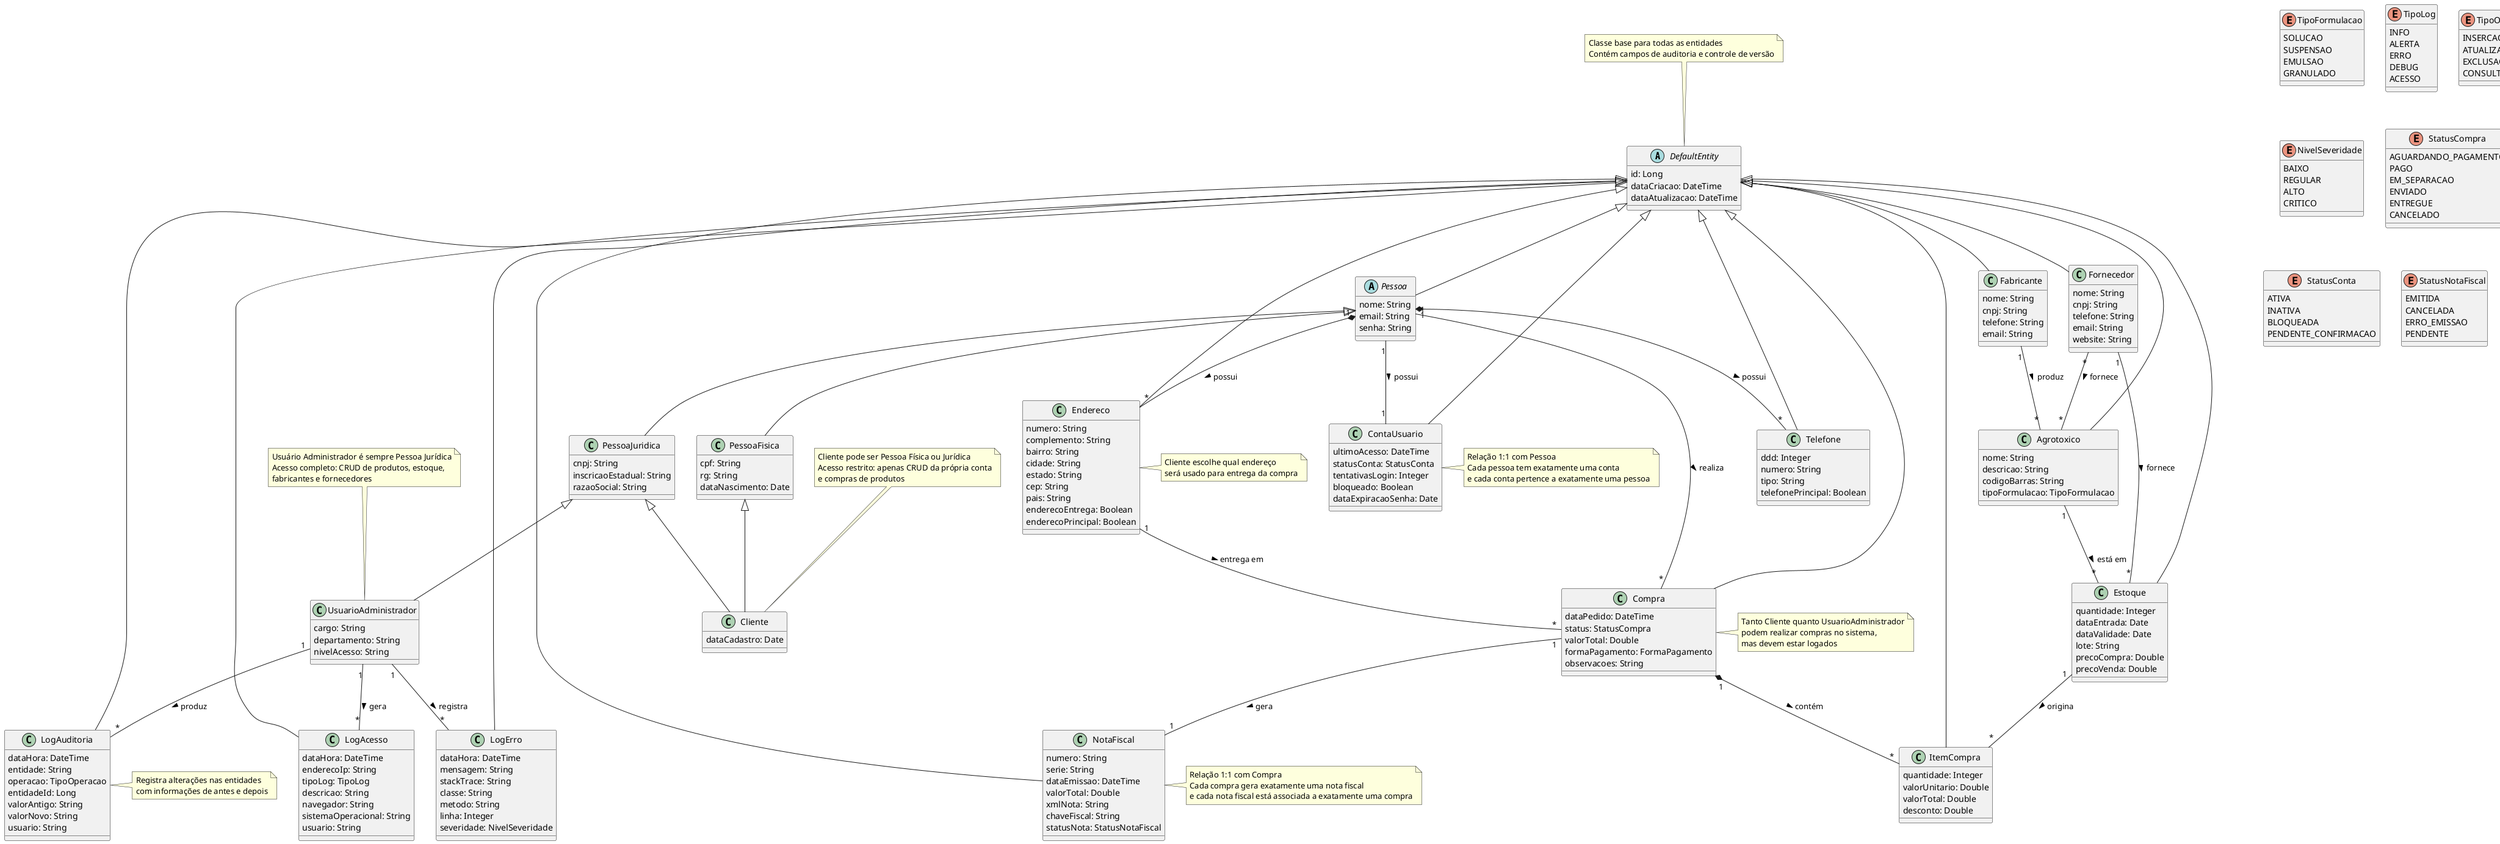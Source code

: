@startuml

abstract class DefaultEntity {
  id: Long
  dataCriacao: DateTime
  dataAtualizacao: DateTime
}

abstract class Pessoa {
  nome: String
  email: String
  senha: String
}

class PessoaFisica {
  cpf: String
  rg: String
  dataNascimento: Date
}

class PessoaJuridica {
  cnpj: String
  inscricaoEstadual: String
  razaoSocial: String
}

class Cliente {
  dataCadastro: Date
}

class UsuarioAdministrador {
  cargo: String
  departamento: String
  nivelAcesso: String
}

class Endereco {
  numero: String
  complemento: String
  bairro: String
  cidade: String
  estado: String
  cep: String
  pais: String
  enderecoEntrega: Boolean
  enderecoPrincipal: Boolean
}

class Telefone {
  ddd: Integer
  numero: String
  tipo: String
  telefonePrincipal: Boolean
}

class Fabricante {
  nome: String
  cnpj: String
  telefone: String
  email: String
}

class Agrotoxico {
  nome: String
  descricao: String
  codigoBarras: String
  tipoFormulacao: TipoFormulacao
}

class Fornecedor {
  nome: String
  cnpj: String
  telefone: String
  email: String
  website: String
}

class Estoque {
  quantidade: Integer
  dataEntrada: Date
  dataValidade: Date
  lote: String
  precoCompra: Double
  precoVenda: Double
}

class Compra {
  dataPedido: DateTime
  status: StatusCompra
  valorTotal: Double
  formaPagamento: FormaPagamento
  observacoes: String
}

class ItemCompra {
  quantidade: Integer
  valorUnitario: Double
  valorTotal: Double
  desconto: Double
}

class LogAcesso {
  dataHora: DateTime
  enderecoIp: String
  tipoLog: TipoLog
  descricao: String
  navegador: String
  sistemaOperacional: String
  usuario: String
}

class LogAuditoria {
  dataHora: DateTime
  entidade: String
  operacao: TipoOperacao
  entidadeId: Long
  valorAntigo: String
  valorNovo: String
  usuario: String
}

class LogErro {
  dataHora: DateTime
  mensagem: String
  stackTrace: String
  classe: String
  metodo: String
  linha: Integer
  severidade: NivelSeveridade
}

class ContaUsuario {
  ultimoAcesso: DateTime
  statusConta: StatusConta
  tentativasLogin: Integer
  bloqueado: Boolean
  dataExpiracaoSenha: Date
}

class NotaFiscal {
  numero: String
  serie: String
  dataEmissao: DateTime
  valorTotal: Double
  xmlNota: String
  chaveFiscal: String
  statusNota: StatusNotaFiscal
}

enum TipoFormulacao {
  SOLUCAO
  SUSPENSAO
  EMULSAO
  GRANULADO
}

enum TipoLog {
  INFO
  ALERTA
  ERRO
  DEBUG
  ACESSO
}

enum TipoOperacao {
  INSERCAO
  ATUALIZACAO
  EXCLUSAO
  CONSULTA
}

enum NivelSeveridade {
  BAIXO
  REGULAR
  ALTO
  CRITICO
}

enum StatusCompra {
  AGUARDANDO_PAGAMENTO
  PAGO
  EM_SEPARACAO
  ENVIADO
  ENTREGUE
  CANCELADO
}

enum FormaPagamento {
  CARTAO_CREDITO
  BOLETO
  PIX
  TRANSFERENCIA
}

enum StatusConta {
  ATIVA
  INATIVA
  BLOQUEADA
  PENDENTE_CONFIRMACAO
}

enum StatusNotaFiscal {
  EMITIDA
  CANCELADA
  ERRO_EMISSAO
  PENDENTE
}
 
DefaultEntity <|-- Pessoa
DefaultEntity <|-- Endereco
DefaultEntity <|-- Telefone
DefaultEntity <|-- Fabricante
DefaultEntity <|-- Agrotoxico
DefaultEntity <|-- Fornecedor
DefaultEntity <|-- Estoque
DefaultEntity <|-- LogAcesso
DefaultEntity <|-- LogAuditoria
DefaultEntity <|-- LogErro
DefaultEntity <|-- Compra
DefaultEntity <|-- ItemCompra
DefaultEntity <|-- ContaUsuario
DefaultEntity <|-- NotaFiscal

Pessoa <|-- PessoaFisica
Pessoa <|-- PessoaJuridica
PessoaFisica <|-- Cliente
PessoaJuridica <|-- Cliente
PessoaJuridica <|-- UsuarioAdministrador

Pessoa "1" -- "1" ContaUsuario : possui >
Compra "1" -- "1" NotaFiscal : gera >

Pessoa "1" *-- "*" Endereco : possui >
Pessoa "1" *-- "*" Telefone : possui >
Fabricante "1" -- "*" Agrotoxico : produz >
Fornecedor "1" -- "*" Estoque : fornece >
Agrotoxico "1" -- "*" Estoque : está em >

Pessoa "1" -- "*" Compra : realiza >
Compra "1" *-- "*" ItemCompra : contém >
Estoque "1" -- "*" ItemCompra : origina >
Endereco "1" -- "*" Compra : entrega em >

UsuarioAdministrador "1" -- "*" LogAcesso : gera >
UsuarioAdministrador "1" -- "*" LogAuditoria : produz >
UsuarioAdministrador "1" -- "*" LogErro : registra >

Fornecedor "*" -- "*" Agrotoxico : fornece >

' Notas
note top of Cliente
  Cliente pode ser Pessoa Física ou Jurídica
  Acesso restrito: apenas CRUD da própria conta
  e compras de produtos
end note

note top of UsuarioAdministrador
  Usuário Administrador é sempre Pessoa Jurídica
  Acesso completo: CRUD de produtos, estoque,
  fabricantes e fornecedores
end note

note top of DefaultEntity
  Classe base para todas as entidades
  Contém campos de auditoria e controle de versão
end note

note right of LogAuditoria
  Registra alterações nas entidades
  com informações de antes e depois
end note

note right of Compra
  Tanto Cliente quanto UsuarioAdministrador
  podem realizar compras no sistema,
  mas devem estar logados
end note

note right of Endereco
  Cliente escolhe qual endereço
  será usado para entrega da compra
end note

note right of ContaUsuario
  Relação 1:1 com Pessoa
  Cada pessoa tem exatamente uma conta
  e cada conta pertence a exatamente uma pessoa
end note

note right of NotaFiscal
  Relação 1:1 com Compra
  Cada compra gera exatamente uma nota fiscal
  e cada nota fiscal está associada a exatamente uma compra
end note

@enduml